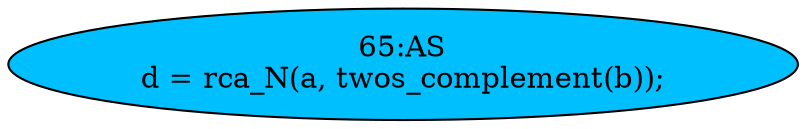 strict digraph "" {
	node [label="\N"];
	"65:AS"	 [ast="<pyverilog.vparser.ast.Assign object at 0x7f9442a2cc50>",
		def_var="['d']",
		fillcolor=deepskyblue,
		label="65:AS
d = rca_N(a, twos_complement(b));",
		statements="[]",
		style=filled,
		typ=Assign,
		use_var="['rca_N', 'a', 'twos_complement', 'b']"];
}
